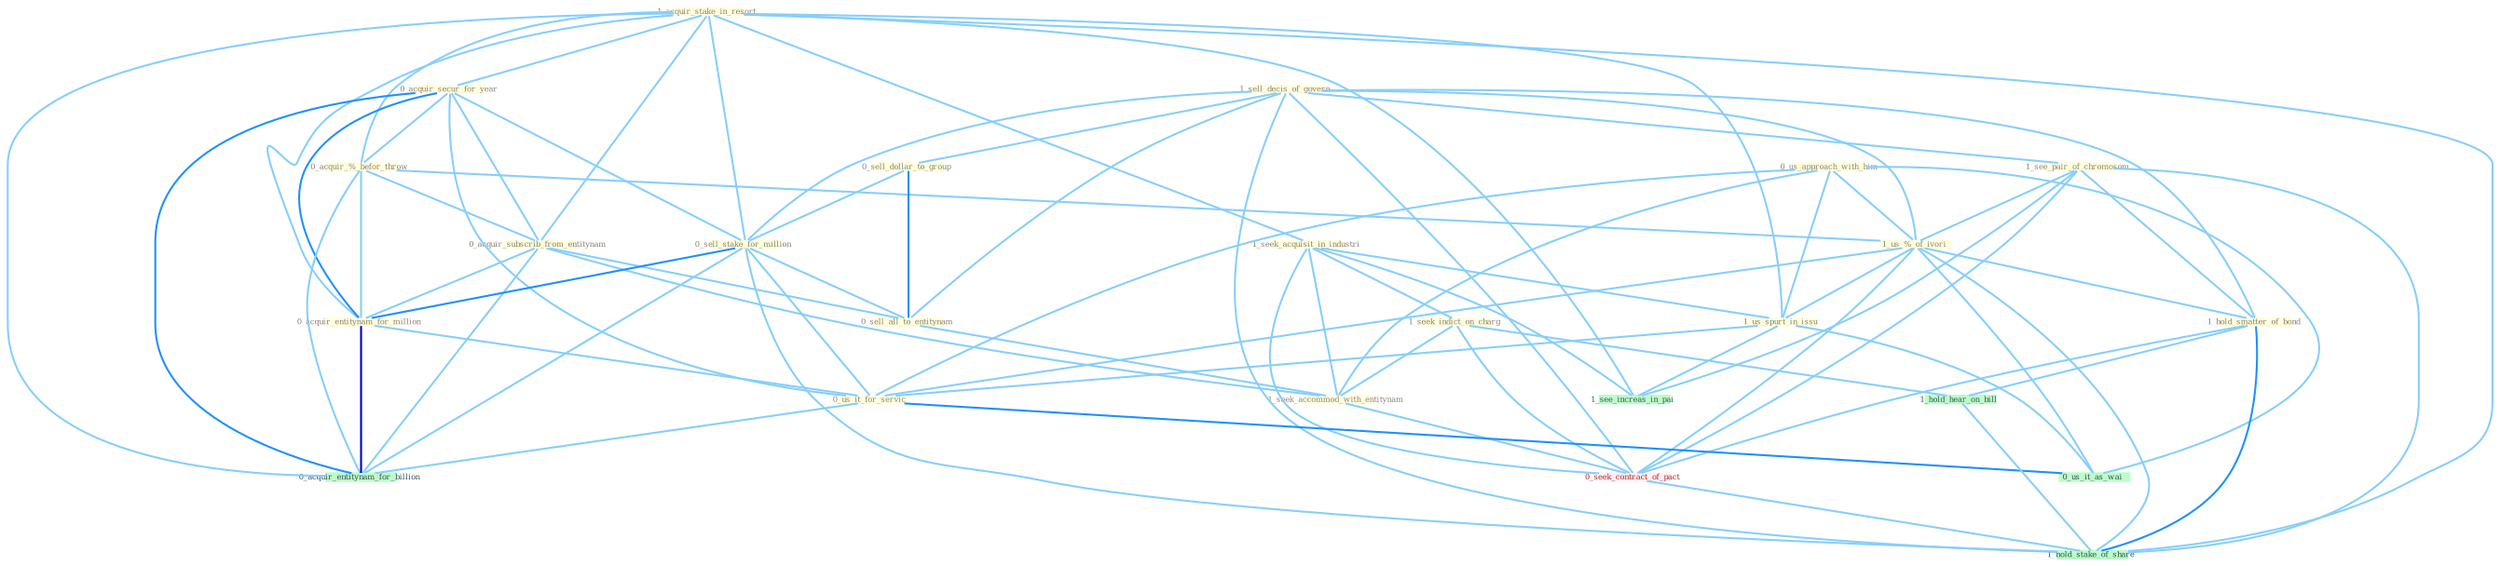 Graph G{ 
    node
    [shape=polygon,style=filled,width=.5,height=.06,color="#BDFCC9",fixedsize=true,fontsize=4,
    fontcolor="#2f4f4f"];
    {node
    [color="#ffffe0", fontcolor="#8b7d6b"] "1_acquir_stake_in_resort " "0_acquir_secur_for_year " "1_seek_acquisit_in_industri " "0_acquir_%_befor_throw " "1_sell_decis_of_govern " "0_sell_dollar_to_group " "1_seek_indict_on_charg " "0_us_approach_with_him " "1_see_pair_of_chromosom " "0_acquir_subscrib_from_entitynam " "1_us_%_of_ivori " "1_hold_smatter_of_bond " "0_sell_stake_for_million " "0_acquir_entitynam_for_million " "0_sell_all_to_entitynam " "1_seek_accommod_with_entitynam " "1_us_spurt_in_issu " "0_us_it_for_servic "}
{node [color="#fff0f5", fontcolor="#b22222"] "0_seek_contract_of_pact "}
edge [color="#B0E2FF"];

	"1_acquir_stake_in_resort " -- "0_acquir_secur_for_year " [w="1", color="#87cefa" ];
	"1_acquir_stake_in_resort " -- "1_seek_acquisit_in_industri " [w="1", color="#87cefa" ];
	"1_acquir_stake_in_resort " -- "0_acquir_%_befor_throw " [w="1", color="#87cefa" ];
	"1_acquir_stake_in_resort " -- "0_acquir_subscrib_from_entitynam " [w="1", color="#87cefa" ];
	"1_acquir_stake_in_resort " -- "0_sell_stake_for_million " [w="1", color="#87cefa" ];
	"1_acquir_stake_in_resort " -- "0_acquir_entitynam_for_million " [w="1", color="#87cefa" ];
	"1_acquir_stake_in_resort " -- "1_us_spurt_in_issu " [w="1", color="#87cefa" ];
	"1_acquir_stake_in_resort " -- "0_acquir_entitynam_for_billion " [w="1", color="#87cefa" ];
	"1_acquir_stake_in_resort " -- "1_see_increas_in_pai " [w="1", color="#87cefa" ];
	"1_acquir_stake_in_resort " -- "1_hold_stake_of_share " [w="1", color="#87cefa" ];
	"0_acquir_secur_for_year " -- "0_acquir_%_befor_throw " [w="1", color="#87cefa" ];
	"0_acquir_secur_for_year " -- "0_acquir_subscrib_from_entitynam " [w="1", color="#87cefa" ];
	"0_acquir_secur_for_year " -- "0_sell_stake_for_million " [w="1", color="#87cefa" ];
	"0_acquir_secur_for_year " -- "0_acquir_entitynam_for_million " [w="2", color="#1e90ff" , len=0.8];
	"0_acquir_secur_for_year " -- "0_us_it_for_servic " [w="1", color="#87cefa" ];
	"0_acquir_secur_for_year " -- "0_acquir_entitynam_for_billion " [w="2", color="#1e90ff" , len=0.8];
	"1_seek_acquisit_in_industri " -- "1_seek_indict_on_charg " [w="1", color="#87cefa" ];
	"1_seek_acquisit_in_industri " -- "1_seek_accommod_with_entitynam " [w="1", color="#87cefa" ];
	"1_seek_acquisit_in_industri " -- "1_us_spurt_in_issu " [w="1", color="#87cefa" ];
	"1_seek_acquisit_in_industri " -- "0_seek_contract_of_pact " [w="1", color="#87cefa" ];
	"1_seek_acquisit_in_industri " -- "1_see_increas_in_pai " [w="1", color="#87cefa" ];
	"0_acquir_%_befor_throw " -- "0_acquir_subscrib_from_entitynam " [w="1", color="#87cefa" ];
	"0_acquir_%_befor_throw " -- "1_us_%_of_ivori " [w="1", color="#87cefa" ];
	"0_acquir_%_befor_throw " -- "0_acquir_entitynam_for_million " [w="1", color="#87cefa" ];
	"0_acquir_%_befor_throw " -- "0_acquir_entitynam_for_billion " [w="1", color="#87cefa" ];
	"1_sell_decis_of_govern " -- "0_sell_dollar_to_group " [w="1", color="#87cefa" ];
	"1_sell_decis_of_govern " -- "1_see_pair_of_chromosom " [w="1", color="#87cefa" ];
	"1_sell_decis_of_govern " -- "1_us_%_of_ivori " [w="1", color="#87cefa" ];
	"1_sell_decis_of_govern " -- "1_hold_smatter_of_bond " [w="1", color="#87cefa" ];
	"1_sell_decis_of_govern " -- "0_sell_stake_for_million " [w="1", color="#87cefa" ];
	"1_sell_decis_of_govern " -- "0_sell_all_to_entitynam " [w="1", color="#87cefa" ];
	"1_sell_decis_of_govern " -- "0_seek_contract_of_pact " [w="1", color="#87cefa" ];
	"1_sell_decis_of_govern " -- "1_hold_stake_of_share " [w="1", color="#87cefa" ];
	"0_sell_dollar_to_group " -- "0_sell_stake_for_million " [w="1", color="#87cefa" ];
	"0_sell_dollar_to_group " -- "0_sell_all_to_entitynam " [w="2", color="#1e90ff" , len=0.8];
	"1_seek_indict_on_charg " -- "1_seek_accommod_with_entitynam " [w="1", color="#87cefa" ];
	"1_seek_indict_on_charg " -- "0_seek_contract_of_pact " [w="1", color="#87cefa" ];
	"1_seek_indict_on_charg " -- "1_hold_hear_on_bill " [w="1", color="#87cefa" ];
	"0_us_approach_with_him " -- "1_us_%_of_ivori " [w="1", color="#87cefa" ];
	"0_us_approach_with_him " -- "1_seek_accommod_with_entitynam " [w="1", color="#87cefa" ];
	"0_us_approach_with_him " -- "1_us_spurt_in_issu " [w="1", color="#87cefa" ];
	"0_us_approach_with_him " -- "0_us_it_for_servic " [w="1", color="#87cefa" ];
	"0_us_approach_with_him " -- "0_us_it_as_wai " [w="1", color="#87cefa" ];
	"1_see_pair_of_chromosom " -- "1_us_%_of_ivori " [w="1", color="#87cefa" ];
	"1_see_pair_of_chromosom " -- "1_hold_smatter_of_bond " [w="1", color="#87cefa" ];
	"1_see_pair_of_chromosom " -- "0_seek_contract_of_pact " [w="1", color="#87cefa" ];
	"1_see_pair_of_chromosom " -- "1_see_increas_in_pai " [w="1", color="#87cefa" ];
	"1_see_pair_of_chromosom " -- "1_hold_stake_of_share " [w="1", color="#87cefa" ];
	"0_acquir_subscrib_from_entitynam " -- "0_acquir_entitynam_for_million " [w="1", color="#87cefa" ];
	"0_acquir_subscrib_from_entitynam " -- "0_sell_all_to_entitynam " [w="1", color="#87cefa" ];
	"0_acquir_subscrib_from_entitynam " -- "1_seek_accommod_with_entitynam " [w="1", color="#87cefa" ];
	"0_acquir_subscrib_from_entitynam " -- "0_acquir_entitynam_for_billion " [w="1", color="#87cefa" ];
	"1_us_%_of_ivori " -- "1_hold_smatter_of_bond " [w="1", color="#87cefa" ];
	"1_us_%_of_ivori " -- "1_us_spurt_in_issu " [w="1", color="#87cefa" ];
	"1_us_%_of_ivori " -- "0_us_it_for_servic " [w="1", color="#87cefa" ];
	"1_us_%_of_ivori " -- "0_seek_contract_of_pact " [w="1", color="#87cefa" ];
	"1_us_%_of_ivori " -- "0_us_it_as_wai " [w="1", color="#87cefa" ];
	"1_us_%_of_ivori " -- "1_hold_stake_of_share " [w="1", color="#87cefa" ];
	"1_hold_smatter_of_bond " -- "0_seek_contract_of_pact " [w="1", color="#87cefa" ];
	"1_hold_smatter_of_bond " -- "1_hold_hear_on_bill " [w="1", color="#87cefa" ];
	"1_hold_smatter_of_bond " -- "1_hold_stake_of_share " [w="2", color="#1e90ff" , len=0.8];
	"0_sell_stake_for_million " -- "0_acquir_entitynam_for_million " [w="2", color="#1e90ff" , len=0.8];
	"0_sell_stake_for_million " -- "0_sell_all_to_entitynam " [w="1", color="#87cefa" ];
	"0_sell_stake_for_million " -- "0_us_it_for_servic " [w="1", color="#87cefa" ];
	"0_sell_stake_for_million " -- "0_acquir_entitynam_for_billion " [w="1", color="#87cefa" ];
	"0_sell_stake_for_million " -- "1_hold_stake_of_share " [w="1", color="#87cefa" ];
	"0_acquir_entitynam_for_million " -- "0_us_it_for_servic " [w="1", color="#87cefa" ];
	"0_acquir_entitynam_for_million " -- "0_acquir_entitynam_for_billion " [w="3", color="#0000cd" , len=0.6];
	"0_sell_all_to_entitynam " -- "1_seek_accommod_with_entitynam " [w="1", color="#87cefa" ];
	"1_seek_accommod_with_entitynam " -- "0_seek_contract_of_pact " [w="1", color="#87cefa" ];
	"1_us_spurt_in_issu " -- "0_us_it_for_servic " [w="1", color="#87cefa" ];
	"1_us_spurt_in_issu " -- "0_us_it_as_wai " [w="1", color="#87cefa" ];
	"1_us_spurt_in_issu " -- "1_see_increas_in_pai " [w="1", color="#87cefa" ];
	"0_us_it_for_servic " -- "0_us_it_as_wai " [w="2", color="#1e90ff" , len=0.8];
	"0_us_it_for_servic " -- "0_acquir_entitynam_for_billion " [w="1", color="#87cefa" ];
	"0_seek_contract_of_pact " -- "1_hold_stake_of_share " [w="1", color="#87cefa" ];
	"1_hold_hear_on_bill " -- "1_hold_stake_of_share " [w="1", color="#87cefa" ];
}